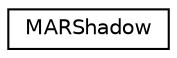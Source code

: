 digraph "类继承关系图"
{
  edge [fontname="Helvetica",fontsize="10",labelfontname="Helvetica",labelfontsize="10"];
  node [fontname="Helvetica",fontsize="10",shape=record];
  rankdir="LR";
  Node0 [label="MARShadow",height=0.2,width=0.4,color="black", fillcolor="white", style="filled",URL="$class_m_a_r_shadow.html"];
}
